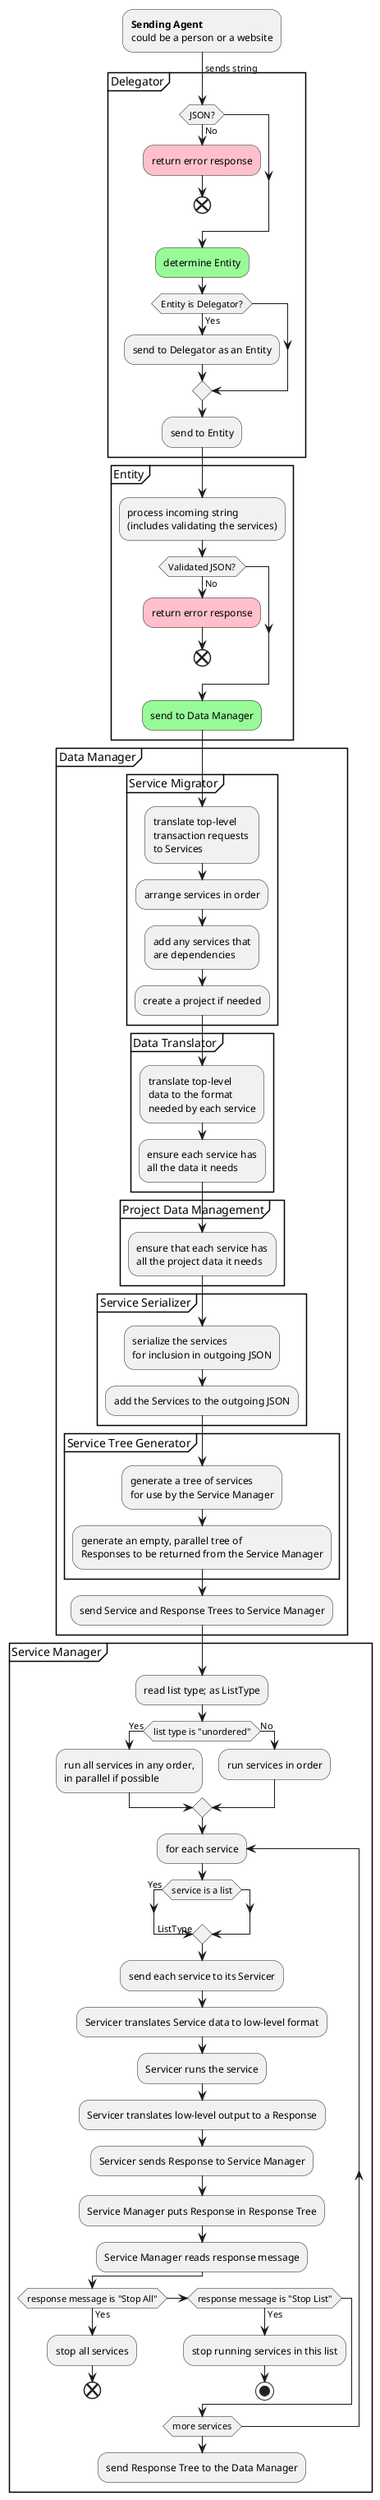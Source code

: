 @startuml
:**Sending Agent**
could be a person or a website;
-> sends string;
partition "Delegator" {
  if (JSON?) then (No)
    #pink:return error response;
    end
  endif
  #palegreen:determine Entity;
  if (Entity is Delegator?) then (Yes)
    :send to Delegator as an Entity;
  endif
  :send to Entity;
  }
partition "Entity" {
  :process incoming string
  (includes validating the services);
  if (Validated JSON?) then (No)
    #pink:return error response;
    end
  endif
  #palegreen:send to Data Manager;
  }
partition "Data Manager" {
  partition "Service Migrator" {
    :translate top-level 
    transaction requests 
    to Services;
    :arrange services in order;
    :add any services that 
    are dependencies;
    :create a project if needed;
  }
  partition "Data Translator" {
    :translate top-level 
    data to the format 
    needed by each service;
    :ensure each service has 
    all the data it needs;
  }
  partition "Project Data Management" {
    :ensure that each service has
    all the project data it needs;
  }
  partition "Service Serializer" {
    :serialize the services
    for inclusion in outgoing JSON;
    :add the Services to the outgoing JSON;
  }
  partition "Service Tree Generator" {
    :generate a tree of services
    for use by the Service Manager;
    :generate an empty, parallel tree of 
    Responses to be returned from the Service Manager;
  }
  :send Service and Response Trees to Service Manager;
}
partition "Service Manager" {
  :read list type; as ListType;
  if (list type is "unordered") then (Yes)
    :run all services in any order,
    in parallel if possible;
  else (No)
    :run services in order;
  endif
  repeat :for each service;
    if (service is a list) then (Yes)
      -> ListType;
    endif
    :send each service to its Servicer;
    :Servicer translates Service data to low-level format;
    :Servicer runs the service;
    :Servicer translates low-level output to a Response;
    :Servicer sends Response to Service Manager;
    :Service Manager puts Response in Response Tree;
    :Service Manager reads response message;
    if (response message is "Stop All") then (Yes)
      :stop all services;
      end
    elseif (response message is "Stop List") then (Yes)
      :stop running services in this list;
      stop
    endif
  repeat while (more services);
  :send Response Tree to the Data Manager;
}
@enduml

